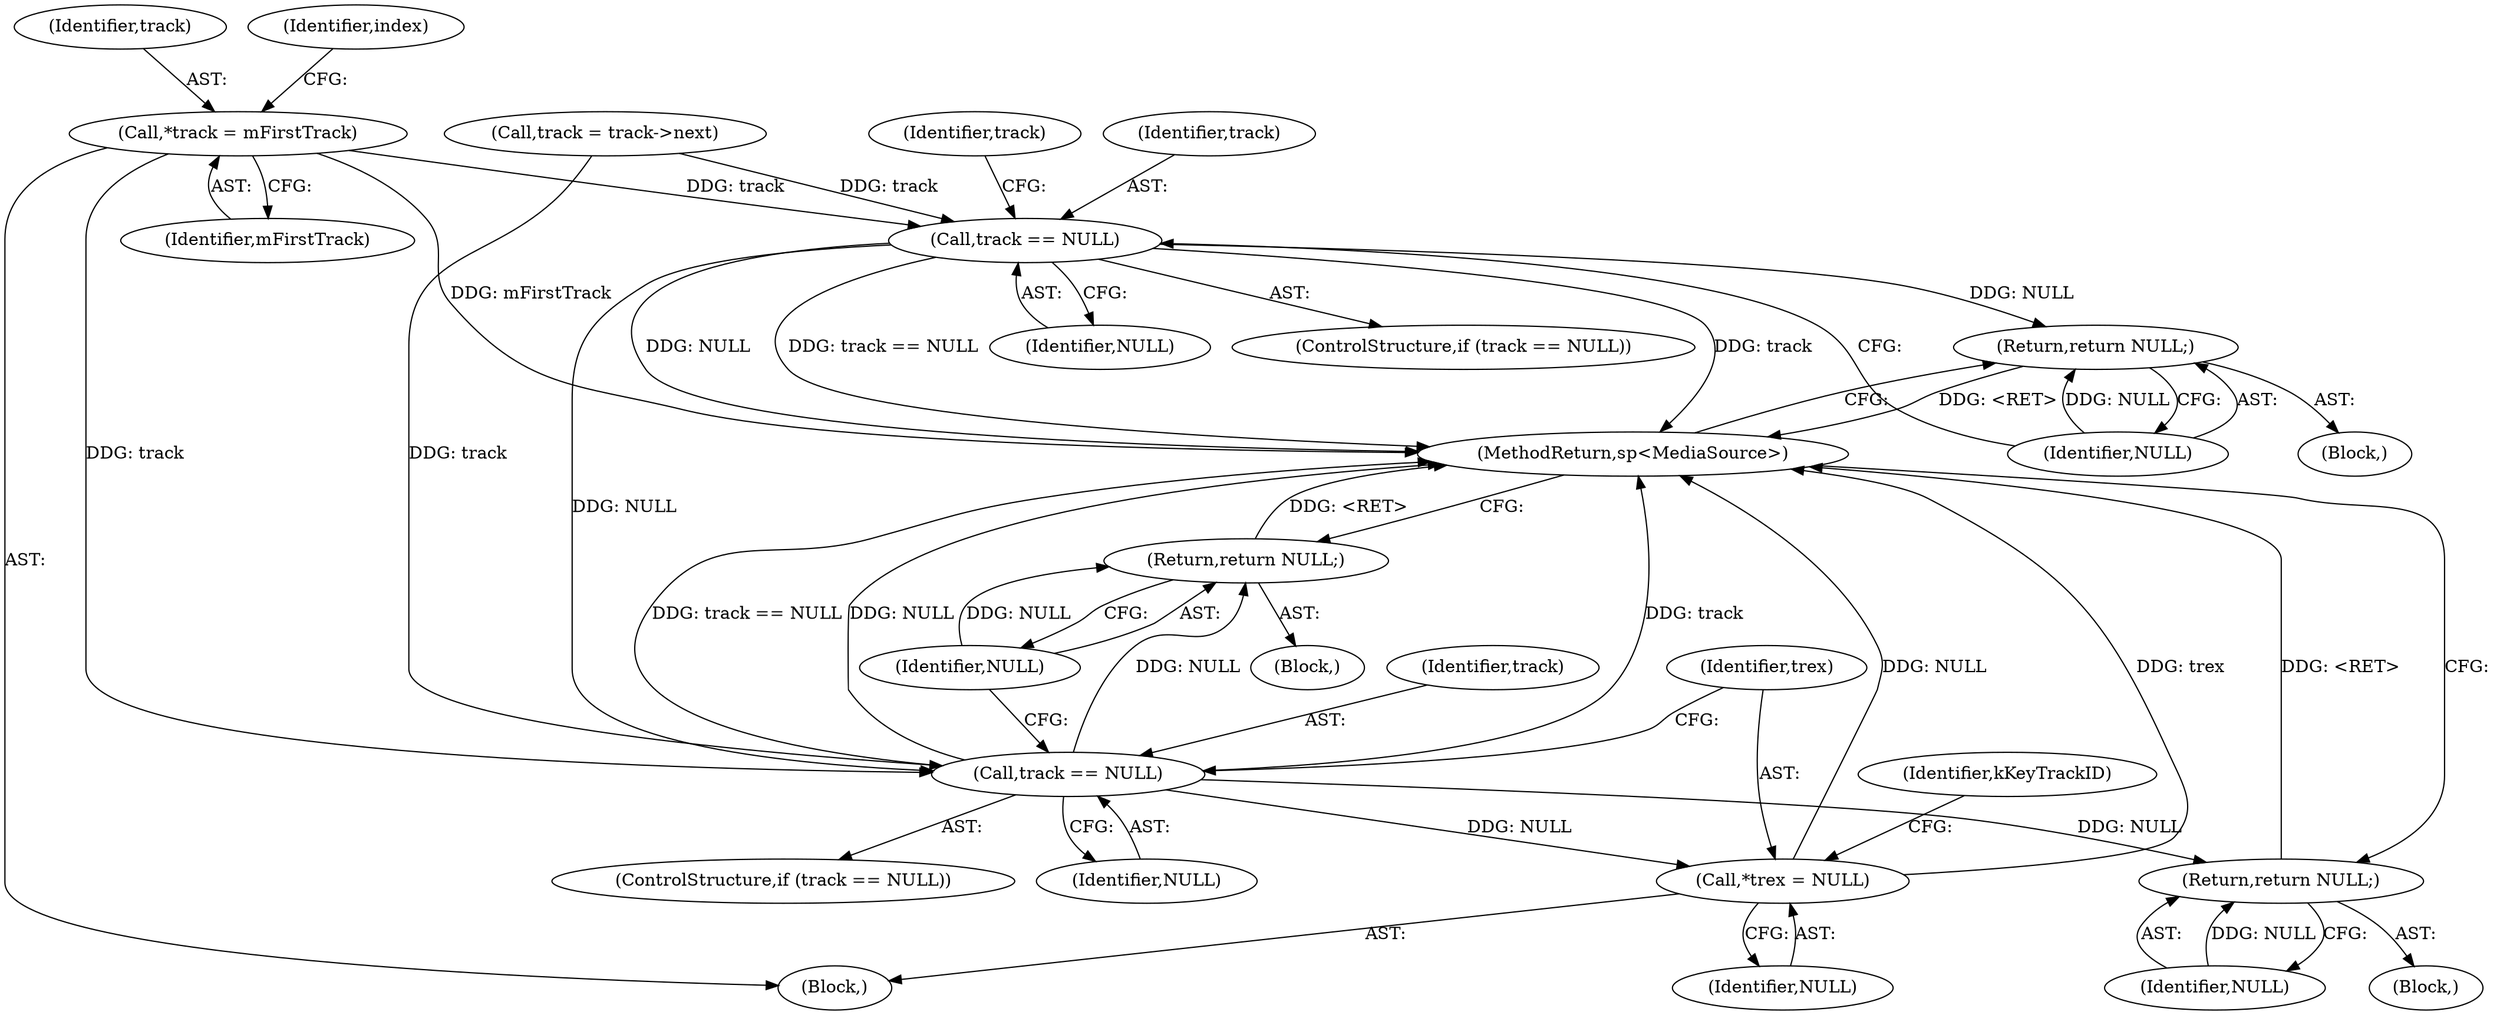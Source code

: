 digraph "0_Android_f81038006b4c59a5a148dcad887371206033c28f_1@pointer" {
"1000114" [label="(Call,*track = mFirstTrack)"];
"1000123" [label="(Call,track == NULL)"];
"1000127" [label="(Return,return NULL;)"];
"1000137" [label="(Call,track == NULL)"];
"1000141" [label="(Return,return NULL;)"];
"1000144" [label="(Call,*trex = NULL)"];
"1000188" [label="(Return,return NULL;)"];
"1000116" [label="(Identifier,mFirstTrack)"];
"1000124" [label="(Identifier,track)"];
"1000114" [label="(Call,*track = mFirstTrack)"];
"1000137" [label="(Call,track == NULL)"];
"1000128" [label="(Identifier,NULL)"];
"1000150" [label="(Identifier,kKeyTrackID)"];
"1000141" [label="(Return,return NULL;)"];
"1000123" [label="(Call,track == NULL)"];
"1000125" [label="(Identifier,NULL)"];
"1000115" [label="(Identifier,track)"];
"1000119" [label="(Identifier,index)"];
"1000142" [label="(Identifier,NULL)"];
"1000140" [label="(Block,)"];
"1000145" [label="(Identifier,trex)"];
"1000129" [label="(Call,track = track->next)"];
"1000138" [label="(Identifier,track)"];
"1000127" [label="(Return,return NULL;)"];
"1000126" [label="(Block,)"];
"1000130" [label="(Identifier,track)"];
"1000144" [label="(Call,*trex = NULL)"];
"1000189" [label="(Identifier,NULL)"];
"1000146" [label="(Identifier,NULL)"];
"1000139" [label="(Identifier,NULL)"];
"1000196" [label="(MethodReturn,sp<MediaSource>)"];
"1000102" [label="(Block,)"];
"1000122" [label="(ControlStructure,if (track == NULL))"];
"1000188" [label="(Return,return NULL;)"];
"1000185" [label="(Block,)"];
"1000136" [label="(ControlStructure,if (track == NULL))"];
"1000114" -> "1000102"  [label="AST: "];
"1000114" -> "1000116"  [label="CFG: "];
"1000115" -> "1000114"  [label="AST: "];
"1000116" -> "1000114"  [label="AST: "];
"1000119" -> "1000114"  [label="CFG: "];
"1000114" -> "1000196"  [label="DDG: mFirstTrack"];
"1000114" -> "1000123"  [label="DDG: track"];
"1000114" -> "1000137"  [label="DDG: track"];
"1000123" -> "1000122"  [label="AST: "];
"1000123" -> "1000125"  [label="CFG: "];
"1000124" -> "1000123"  [label="AST: "];
"1000125" -> "1000123"  [label="AST: "];
"1000128" -> "1000123"  [label="CFG: "];
"1000130" -> "1000123"  [label="CFG: "];
"1000123" -> "1000196"  [label="DDG: NULL"];
"1000123" -> "1000196"  [label="DDG: track == NULL"];
"1000123" -> "1000196"  [label="DDG: track"];
"1000129" -> "1000123"  [label="DDG: track"];
"1000123" -> "1000127"  [label="DDG: NULL"];
"1000123" -> "1000137"  [label="DDG: NULL"];
"1000127" -> "1000126"  [label="AST: "];
"1000127" -> "1000128"  [label="CFG: "];
"1000128" -> "1000127"  [label="AST: "];
"1000196" -> "1000127"  [label="CFG: "];
"1000127" -> "1000196"  [label="DDG: <RET>"];
"1000128" -> "1000127"  [label="DDG: NULL"];
"1000137" -> "1000136"  [label="AST: "];
"1000137" -> "1000139"  [label="CFG: "];
"1000138" -> "1000137"  [label="AST: "];
"1000139" -> "1000137"  [label="AST: "];
"1000142" -> "1000137"  [label="CFG: "];
"1000145" -> "1000137"  [label="CFG: "];
"1000137" -> "1000196"  [label="DDG: NULL"];
"1000137" -> "1000196"  [label="DDG: track"];
"1000137" -> "1000196"  [label="DDG: track == NULL"];
"1000129" -> "1000137"  [label="DDG: track"];
"1000137" -> "1000141"  [label="DDG: NULL"];
"1000137" -> "1000144"  [label="DDG: NULL"];
"1000137" -> "1000188"  [label="DDG: NULL"];
"1000141" -> "1000140"  [label="AST: "];
"1000141" -> "1000142"  [label="CFG: "];
"1000142" -> "1000141"  [label="AST: "];
"1000196" -> "1000141"  [label="CFG: "];
"1000141" -> "1000196"  [label="DDG: <RET>"];
"1000142" -> "1000141"  [label="DDG: NULL"];
"1000144" -> "1000102"  [label="AST: "];
"1000144" -> "1000146"  [label="CFG: "];
"1000145" -> "1000144"  [label="AST: "];
"1000146" -> "1000144"  [label="AST: "];
"1000150" -> "1000144"  [label="CFG: "];
"1000144" -> "1000196"  [label="DDG: trex"];
"1000144" -> "1000196"  [label="DDG: NULL"];
"1000188" -> "1000185"  [label="AST: "];
"1000188" -> "1000189"  [label="CFG: "];
"1000189" -> "1000188"  [label="AST: "];
"1000196" -> "1000188"  [label="CFG: "];
"1000188" -> "1000196"  [label="DDG: <RET>"];
"1000189" -> "1000188"  [label="DDG: NULL"];
}
